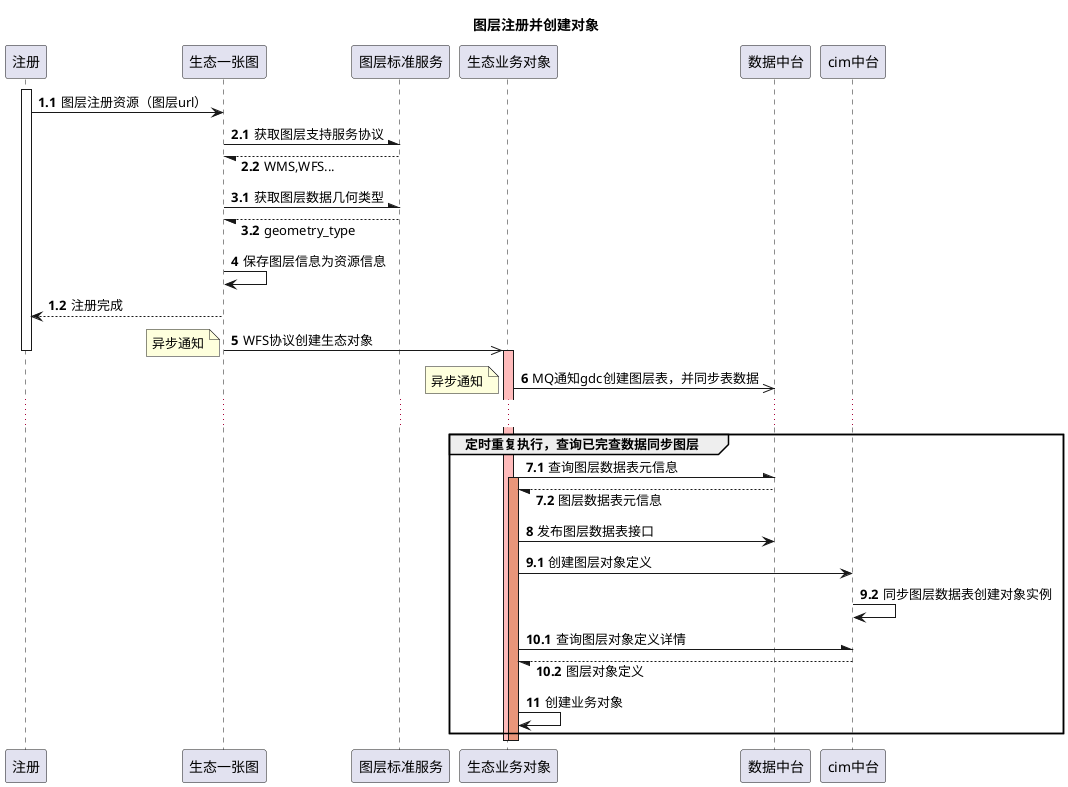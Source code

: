 @startuml

title 图层注册并创建对象

'https://plantuml.com/sequence-diagram
participant 注册 as web
participant 生态一张图 as eco
participant 图层标准服务 as ogc
participant 生态业务对象 as businessObject
participant 数据中台 as gdc
participant cim中台 as cim

skinparam responseMessageBelowArrow true

autonumber 1.1
activate web
web -> eco : 图层注册资源（图层url）
autonumber 2.1
eco -\ ogc: 获取图层支持服务协议
eco \-- ogc: WMS,WFS...
autonumber 3.1
eco -\ ogc: 获取图层数据几何类型
eco \-- ogc: geometry_type
autonumber 4
eco ->eco: 保存图层信息为资源信息
autonumber 1.2
eco --> web: 注册完成
autonumber 5
eco ->> businessObject: WFS协议创建生态对象
note left
异步通知
end note
deactivate web


activate businessObject #FFBBBB
businessObject ->> gdc: MQ通知gdc创建图层表，并同步表数据
note left
异步通知
end note
...
group 定时重复执行，查询已完查数据同步图层
autonumber 7.1
businessObject -\ gdc: 查询图层数据表元信息
activate businessObject #DarkSalmon
businessObject \-- gdc: 图层数据表元信息

autonumber 8
businessObject -> gdc: 发布图层数据表接口
autonumber 9.1
businessObject -> cim: 创建图层对象定义
cim -> cim: 同步图层数据表创建对象实例

autonumber 10.1
businessObject -\ cim: 查询图层对象定义详情
businessObject \-- cim: 图层对象定义
autonumber 11
businessObject -> businessObject: 创建业务对象
end
deactivate businessObject

deactivate businessObject

@enduml